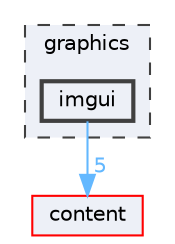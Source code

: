 digraph "graphics/imgui"
{
 // LATEX_PDF_SIZE
  bgcolor="transparent";
  edge [fontname=Helvetica,fontsize=10,labelfontname=Helvetica,labelfontsize=10];
  node [fontname=Helvetica,fontsize=10,shape=box,height=0.2,width=0.4];
  compound=true
  subgraph clusterdir_e79632891301b850df87e9c0030293fa {
    graph [ bgcolor="#edf0f7", pencolor="grey25", label="graphics", fontname=Helvetica,fontsize=10 style="filled,dashed", URL="dir_e79632891301b850df87e9c0030293fa.html",tooltip=""]
  dir_0222df0a5b11561265bd348ae782878e [label="imgui", fillcolor="#edf0f7", color="grey25", style="filled,bold", URL="dir_0222df0a5b11561265bd348ae782878e.html",tooltip=""];
  }
  dir_9c069a2336cfd446496c25258e848904 [label="content", fillcolor="#edf0f7", color="red", style="filled", URL="dir_9c069a2336cfd446496c25258e848904.html",tooltip=""];
  dir_0222df0a5b11561265bd348ae782878e->dir_9c069a2336cfd446496c25258e848904 [headlabel="5", labeldistance=1.5 headhref="dir_000007_000001.html" href="dir_000007_000001.html" color="steelblue1" fontcolor="steelblue1"];
}
